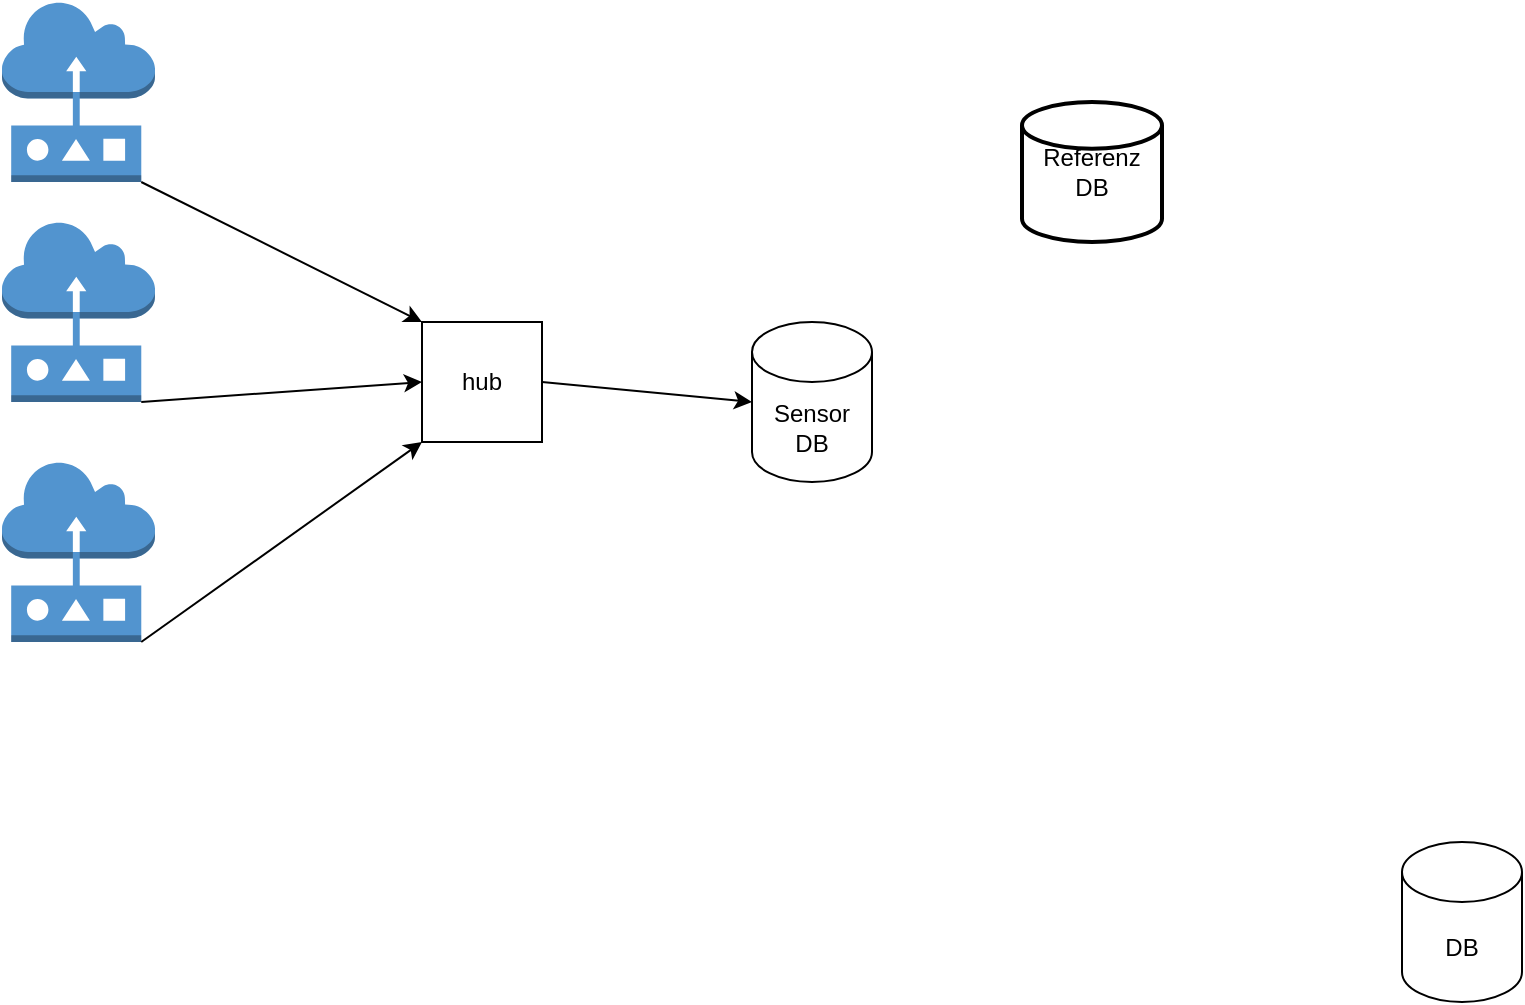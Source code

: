 <mxfile version="21.3.4" type="github">
  <diagram name="Page-1" id="4GWP7BK8pcKoRpre4fgU">
    <mxGraphModel dx="1242" dy="764" grid="1" gridSize="10" guides="1" tooltips="1" connect="1" arrows="1" fold="1" page="1" pageScale="1" pageWidth="850" pageHeight="1100" math="0" shadow="0">
      <root>
        <mxCell id="0" />
        <mxCell id="1" parent="0" />
        <mxCell id="dmuTUSwoO_6LjsxOClZz-1" value="" style="outlineConnect=0;dashed=0;verticalLabelPosition=bottom;verticalAlign=top;align=center;html=1;shape=mxgraph.aws3.sensor;fillColor=#5294CF;gradientColor=none;" parent="1" vertex="1">
          <mxGeometry x="20" y="180" width="76.5" height="90" as="geometry" />
        </mxCell>
        <mxCell id="dmuTUSwoO_6LjsxOClZz-2" value="" style="outlineConnect=0;dashed=0;verticalLabelPosition=bottom;verticalAlign=top;align=center;html=1;shape=mxgraph.aws3.sensor;fillColor=#5294CF;gradientColor=none;" parent="1" vertex="1">
          <mxGeometry x="20" y="410" width="76.5" height="90" as="geometry" />
        </mxCell>
        <mxCell id="dmuTUSwoO_6LjsxOClZz-3" value="" style="outlineConnect=0;dashed=0;verticalLabelPosition=bottom;verticalAlign=top;align=center;html=1;shape=mxgraph.aws3.sensor;fillColor=#5294CF;gradientColor=none;" parent="1" vertex="1">
          <mxGeometry x="20" y="290" width="76.5" height="90" as="geometry" />
        </mxCell>
        <mxCell id="dmuTUSwoO_6LjsxOClZz-4" value="hub" style="whiteSpace=wrap;html=1;aspect=fixed;" parent="1" vertex="1">
          <mxGeometry x="230" y="340" width="60" height="60" as="geometry" />
        </mxCell>
        <mxCell id="dmuTUSwoO_6LjsxOClZz-8" value="" style="endArrow=classic;html=1;rounded=0;exitX=0.91;exitY=1;exitDx=0;exitDy=0;exitPerimeter=0;entryX=0;entryY=0;entryDx=0;entryDy=0;" parent="1" source="dmuTUSwoO_6LjsxOClZz-1" target="dmuTUSwoO_6LjsxOClZz-4" edge="1">
          <mxGeometry width="50" height="50" relative="1" as="geometry">
            <mxPoint x="400" y="490" as="sourcePoint" />
            <mxPoint x="450" y="440" as="targetPoint" />
          </mxGeometry>
        </mxCell>
        <mxCell id="dmuTUSwoO_6LjsxOClZz-9" value="" style="endArrow=classic;html=1;rounded=0;entryX=0;entryY=0.5;entryDx=0;entryDy=0;exitX=0.91;exitY=1;exitDx=0;exitDy=0;exitPerimeter=0;" parent="1" source="dmuTUSwoO_6LjsxOClZz-3" target="dmuTUSwoO_6LjsxOClZz-4" edge="1">
          <mxGeometry width="50" height="50" relative="1" as="geometry">
            <mxPoint x="100" y="280" as="sourcePoint" />
            <mxPoint x="240" y="330" as="targetPoint" />
          </mxGeometry>
        </mxCell>
        <mxCell id="dmuTUSwoO_6LjsxOClZz-10" value="" style="endArrow=classic;html=1;rounded=0;entryX=0;entryY=1;entryDx=0;entryDy=0;exitX=0.91;exitY=1;exitDx=0;exitDy=0;exitPerimeter=0;" parent="1" source="dmuTUSwoO_6LjsxOClZz-2" target="dmuTUSwoO_6LjsxOClZz-4" edge="1">
          <mxGeometry width="50" height="50" relative="1" as="geometry">
            <mxPoint x="100" y="390" as="sourcePoint" />
            <mxPoint x="240" y="370" as="targetPoint" />
          </mxGeometry>
        </mxCell>
        <mxCell id="dmuTUSwoO_6LjsxOClZz-11" value="DB" style="shape=cylinder3;whiteSpace=wrap;html=1;boundedLbl=1;backgroundOutline=1;size=15;" parent="1" vertex="1">
          <mxGeometry x="720" y="600" width="60" height="80" as="geometry" />
        </mxCell>
        <mxCell id="dmuTUSwoO_6LjsxOClZz-12" value="Sensor&lt;br&gt;DB" style="shape=cylinder3;whiteSpace=wrap;html=1;boundedLbl=1;backgroundOutline=1;size=15;" parent="1" vertex="1">
          <mxGeometry x="395" y="340" width="60" height="80" as="geometry" />
        </mxCell>
        <mxCell id="dmuTUSwoO_6LjsxOClZz-13" value="" style="endArrow=classic;html=1;rounded=0;exitX=1;exitY=0.5;exitDx=0;exitDy=0;entryX=0;entryY=0.5;entryDx=0;entryDy=0;entryPerimeter=0;" parent="1" source="dmuTUSwoO_6LjsxOClZz-4" target="dmuTUSwoO_6LjsxOClZz-12" edge="1">
          <mxGeometry width="50" height="50" relative="1" as="geometry">
            <mxPoint x="400" y="490" as="sourcePoint" />
            <mxPoint x="450" y="440" as="targetPoint" />
          </mxGeometry>
        </mxCell>
        <mxCell id="dmuTUSwoO_6LjsxOClZz-15" value="Referenz&lt;br&gt;DB" style="strokeWidth=2;html=1;shape=mxgraph.flowchart.database;whiteSpace=wrap;" parent="1" vertex="1">
          <mxGeometry x="530" y="230" width="70" height="70" as="geometry" />
        </mxCell>
      </root>
    </mxGraphModel>
  </diagram>
</mxfile>
